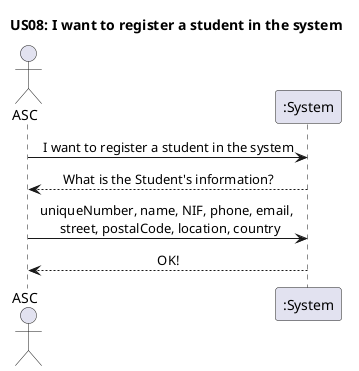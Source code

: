 @startuml
'https://plantuml.com/sequence-diagram

skinparam sequenceMessageAlign center

title US08: I want to register a student in the system
actor ASC
participant ":System" as System

ASC -> System: I want to register a student in the system
System --> ASC: What is the Student's information?
ASC -> System: uniqueNumber, name, NIF, phone, email, \n street, postalCode, location, country
System --> ASC: OK!


@enduml